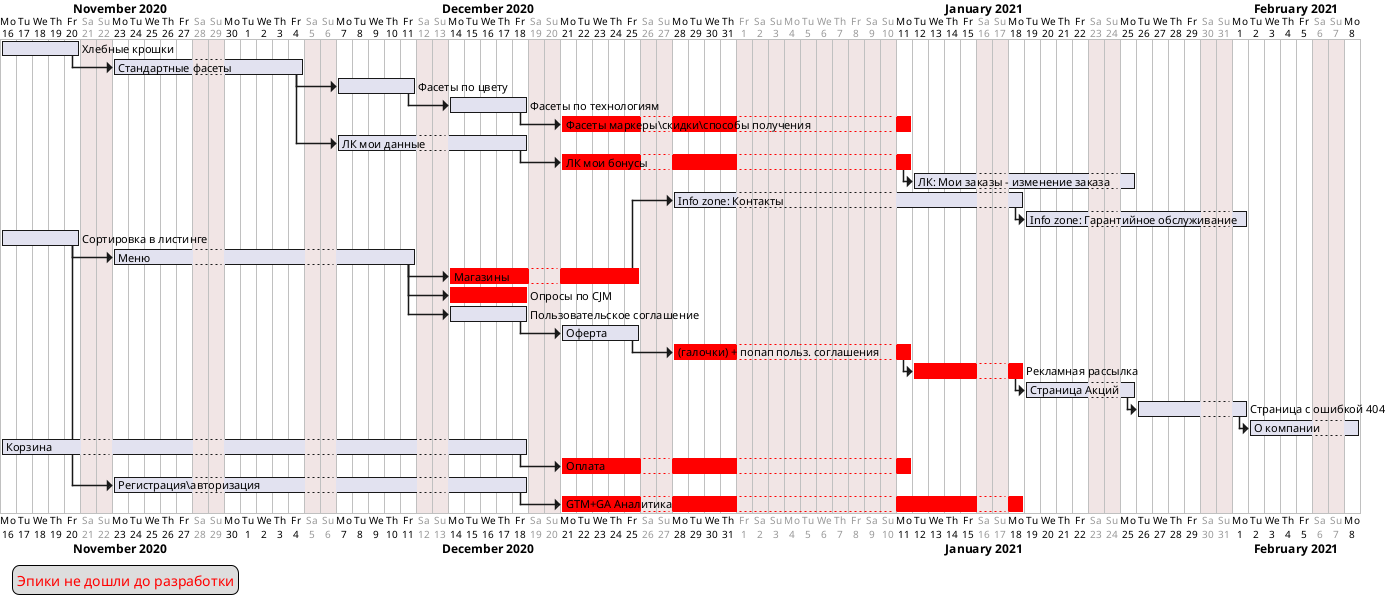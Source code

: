 @startgantt
project starts the 2020/11/16
saturday are closed
sunday are closed
'2020/12/09 is closed
2021/01/01 to 2021/01/10 is closed

[Хлебные крошки] as [categoryBranch] lasts 1 week
[Стандартные фасеты] as [fasets] lasts 2 week
[Фасеты по цвету] as [fasetsC] lasts 1 week
[Фасеты по технологиям] as [fasetsT] lasts 1 week
[Фасеты маркеры\скидки\способы получения] as [fasetsH] lasts 2 week

[ЛК мои данные] as [userHome] lasts 2 week
[ЛК мои бонусы] as [userBonus] lasts 2 week
[ЛК: Мои заказы - изменение заказа] as [order] lasts 2 week
[Info zone: Контакты] as [Info_zone_K] lasts 2 week
[Info zone: Гарантийное обслуживание​] as [Info_zone_G] lasts 2 week

[Сортировка в листинге] as [sort] lasts 1 week
[Меню] as [menu] lasts 3 week
[Магазины] as [store] lasts 2 week
[Опросы по CJM] as [cjm] lasts 1 week
[Пользовательское соглашение] as [privacy] lasts 1 week
[Оферта] as [oferta] lasts 1 week
[(галочки) + попап польз. соглашения] as [privacyPopUp] lasts 1 week
[Рекламная рассылка] as [promo] lasts 1 week
[Страница Акций] as [action] lasts 1 week
[Страница с ошибкой 404] as [404] lasts 1 week
[О компании] as [about] lasts 1 week

[Корзина] as [cart] lasts 5 week
[Оплата] as [checkout] lasts 2 week

[Регистрация\авторизация] as [auth] lasts 4 week
[GTM+GA Аналитика] as [gtmGa] lasts 3 week

[fasetsH] is colored in red
[store] is colored in red
[userBonus] is colored in red
[cjm] is colored in red
[privacyPopUp] is colored in red
[promo] is colored in red
[gtmGa] is colored in red
[checkout] is colored in red

[categoryBranch]->[fasets]
[fasets]->[fasetsC]
[fasetsC]->[fasetsT]
[fasetsT]->[fasetsH]
[fasets]->[userHome]
[userHome]->[userBonus]
[userBonus]->[order]

[sort]->[menu]
[menu]->[store]
[store]->[Info_zone_K]
[Info_zone_K]->[Info_zone_G]
[menu]->[cjm]
[menu]->[privacy]
[privacy]->[oferta]
[oferta]->[privacyPopUp]
[privacyPopUp]-> [promo]
[promo]-> [action]
[action]-> [404]
[404]-> [about]

[cart]->[checkout]

[sort]->[auth]
[auth]->[gtmGa]

legend left
<font color=red>Эпики не дошли до разработки</font>
endlegend

@endgantt